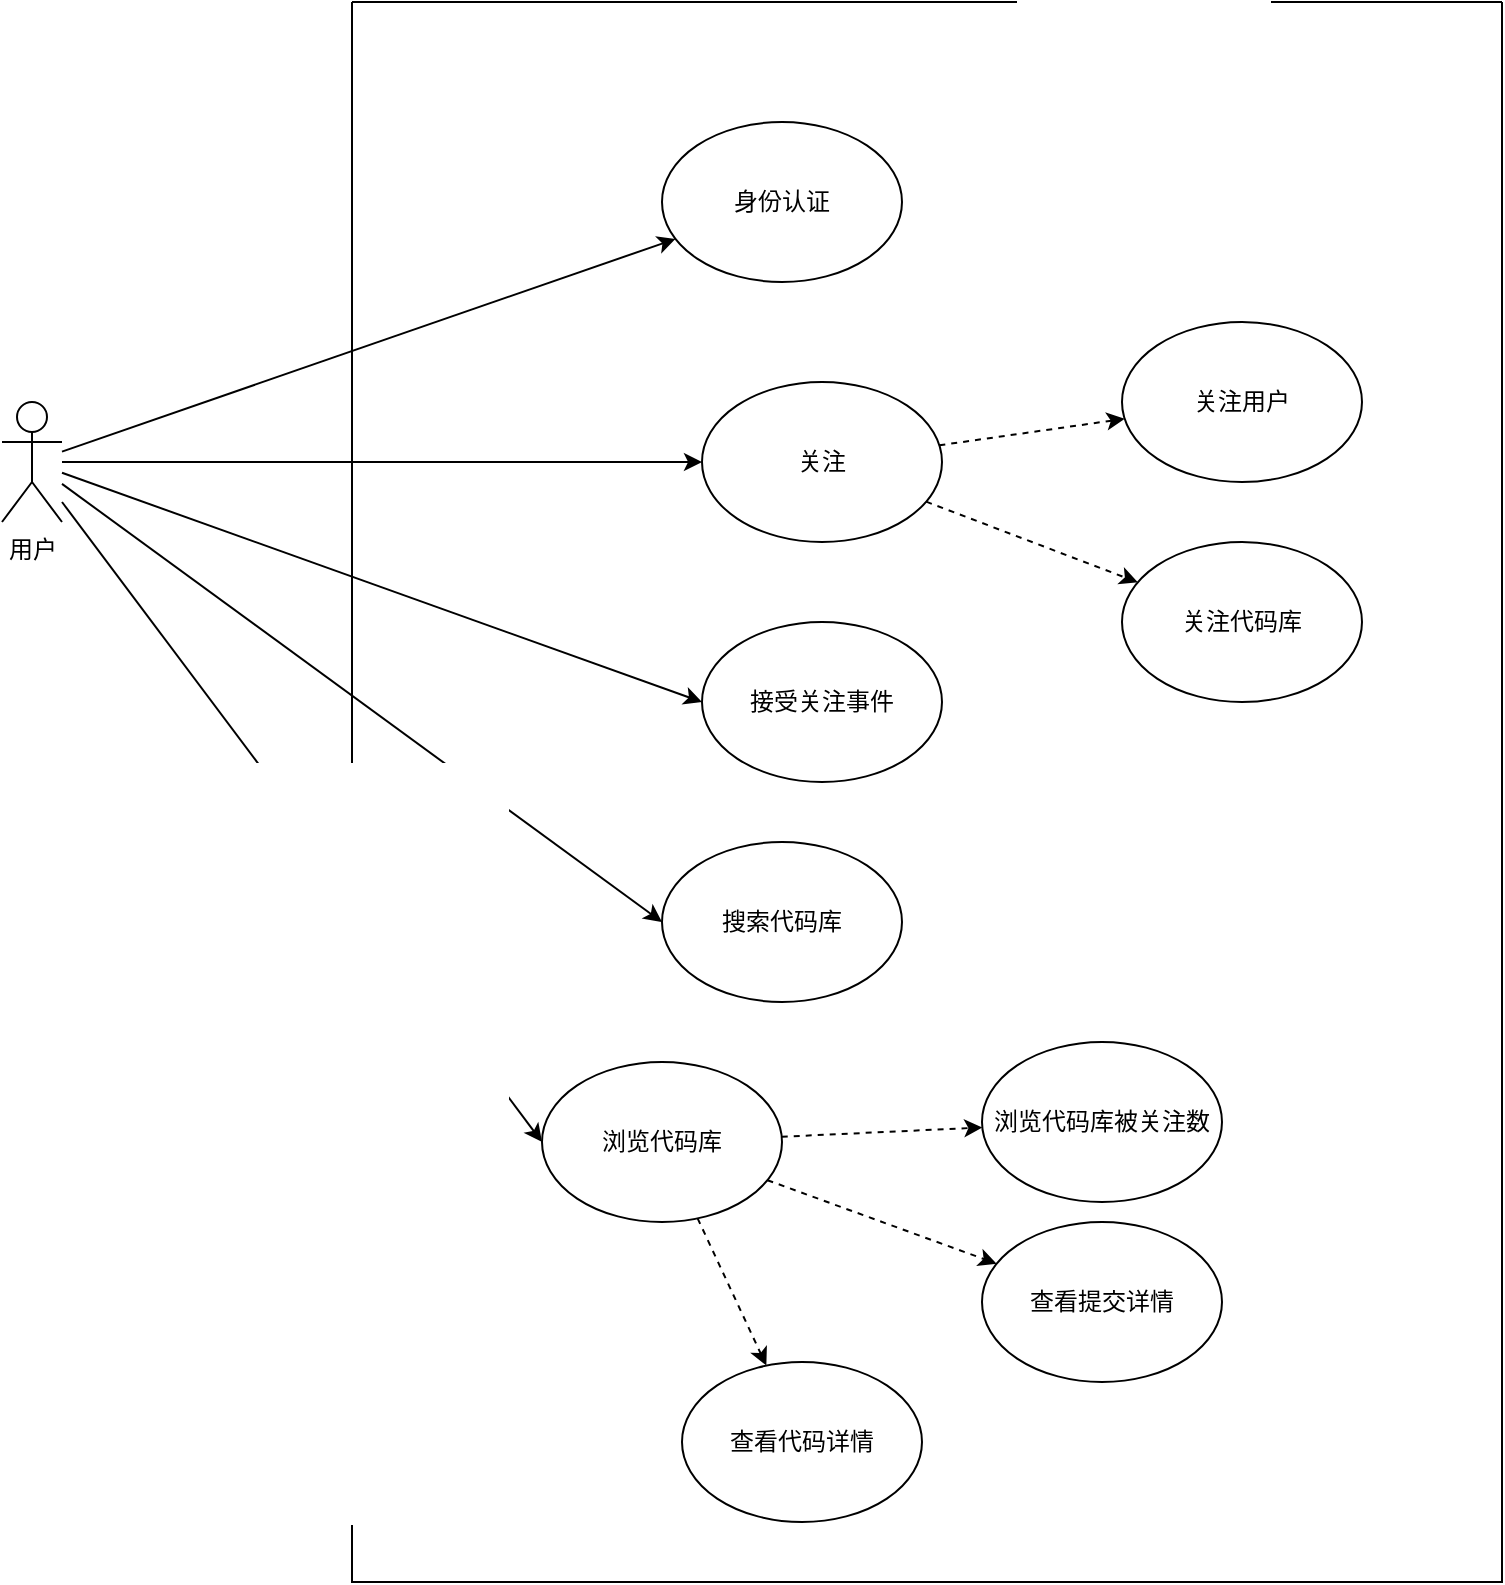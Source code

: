 <mxfile version="14.6.10" type="github">
  <diagram name="Page-1" id="e7e014a7-5840-1c2e-5031-d8a46d1fe8dd">
    <mxGraphModel dx="1038" dy="580" grid="1" gridSize="10" guides="1" tooltips="1" connect="1" arrows="1" fold="1" page="1" pageScale="1" pageWidth="1169" pageHeight="826" background="#ffffff" math="0" shadow="0">
      <root>
        <mxCell id="0" />
        <mxCell id="1" parent="0" />
        <mxCell id="kIDNEu0PLau3PF2GUEdE-64" style="edgeStyle=none;rounded=0;orthogonalLoop=1;jettySize=auto;html=1;" edge="1" parent="1" source="kIDNEu0PLau3PF2GUEdE-41" target="kIDNEu0PLau3PF2GUEdE-42">
          <mxGeometry relative="1" as="geometry" />
        </mxCell>
        <mxCell id="kIDNEu0PLau3PF2GUEdE-65" style="edgeStyle=none;rounded=0;orthogonalLoop=1;jettySize=auto;html=1;" edge="1" parent="1" source="kIDNEu0PLau3PF2GUEdE-41" target="kIDNEu0PLau3PF2GUEdE-47">
          <mxGeometry relative="1" as="geometry" />
        </mxCell>
        <mxCell id="kIDNEu0PLau3PF2GUEdE-66" style="edgeStyle=none;rounded=0;orthogonalLoop=1;jettySize=auto;html=1;entryX=0;entryY=0.5;entryDx=0;entryDy=0;" edge="1" parent="1" source="kIDNEu0PLau3PF2GUEdE-41" target="kIDNEu0PLau3PF2GUEdE-48">
          <mxGeometry relative="1" as="geometry" />
        </mxCell>
        <mxCell id="kIDNEu0PLau3PF2GUEdE-68" style="edgeStyle=none;rounded=0;orthogonalLoop=1;jettySize=auto;html=1;entryX=0;entryY=0.5;entryDx=0;entryDy=0;" edge="1" parent="1" source="kIDNEu0PLau3PF2GUEdE-41" target="kIDNEu0PLau3PF2GUEdE-56">
          <mxGeometry relative="1" as="geometry" />
        </mxCell>
        <mxCell id="kIDNEu0PLau3PF2GUEdE-69" style="edgeStyle=none;rounded=0;orthogonalLoop=1;jettySize=auto;html=1;entryX=0;entryY=0.5;entryDx=0;entryDy=0;" edge="1" parent="1" source="kIDNEu0PLau3PF2GUEdE-41" target="kIDNEu0PLau3PF2GUEdE-57">
          <mxGeometry relative="1" as="geometry" />
        </mxCell>
        <mxCell id="kIDNEu0PLau3PF2GUEdE-41" value="用户" style="shape=umlActor;verticalLabelPosition=bottom;verticalAlign=top;html=1;outlineConnect=0;" vertex="1" parent="1">
          <mxGeometry x="150" y="430" width="30" height="60" as="geometry" />
        </mxCell>
        <mxCell id="kIDNEu0PLau3PF2GUEdE-45" value="" style="swimlane;startSize=0;" vertex="1" parent="1">
          <mxGeometry x="325" y="230" width="575" height="790" as="geometry" />
        </mxCell>
        <mxCell id="kIDNEu0PLau3PF2GUEdE-53" style="rounded=0;orthogonalLoop=1;jettySize=auto;html=1;dashed=1;" edge="1" parent="kIDNEu0PLau3PF2GUEdE-45" source="kIDNEu0PLau3PF2GUEdE-47" target="kIDNEu0PLau3PF2GUEdE-49">
          <mxGeometry relative="1" as="geometry" />
        </mxCell>
        <mxCell id="kIDNEu0PLau3PF2GUEdE-55" style="edgeStyle=none;rounded=0;orthogonalLoop=1;jettySize=auto;html=1;dashed=1;" edge="1" parent="kIDNEu0PLau3PF2GUEdE-45" source="kIDNEu0PLau3PF2GUEdE-47" target="kIDNEu0PLau3PF2GUEdE-54">
          <mxGeometry relative="1" as="geometry" />
        </mxCell>
        <mxCell id="kIDNEu0PLau3PF2GUEdE-47" value="关注" style="ellipse;whiteSpace=wrap;html=1;" vertex="1" parent="kIDNEu0PLau3PF2GUEdE-45">
          <mxGeometry x="175" y="190" width="120" height="80" as="geometry" />
        </mxCell>
        <mxCell id="kIDNEu0PLau3PF2GUEdE-42" value="身份认证" style="ellipse;whiteSpace=wrap;html=1;" vertex="1" parent="kIDNEu0PLau3PF2GUEdE-45">
          <mxGeometry x="155" y="60" width="120" height="80" as="geometry" />
        </mxCell>
        <mxCell id="kIDNEu0PLau3PF2GUEdE-48" value="接受关注事件" style="ellipse;whiteSpace=wrap;html=1;" vertex="1" parent="kIDNEu0PLau3PF2GUEdE-45">
          <mxGeometry x="175" y="310" width="120" height="80" as="geometry" />
        </mxCell>
        <mxCell id="kIDNEu0PLau3PF2GUEdE-49" value="关注用户" style="ellipse;whiteSpace=wrap;html=1;" vertex="1" parent="kIDNEu0PLau3PF2GUEdE-45">
          <mxGeometry x="385" y="160" width="120" height="80" as="geometry" />
        </mxCell>
        <mxCell id="kIDNEu0PLau3PF2GUEdE-54" value="关注代码库" style="ellipse;whiteSpace=wrap;html=1;" vertex="1" parent="kIDNEu0PLau3PF2GUEdE-45">
          <mxGeometry x="385" y="270" width="120" height="80" as="geometry" />
        </mxCell>
        <mxCell id="kIDNEu0PLau3PF2GUEdE-56" value="搜索代码库" style="ellipse;whiteSpace=wrap;html=1;" vertex="1" parent="kIDNEu0PLau3PF2GUEdE-45">
          <mxGeometry x="155" y="420" width="120" height="80" as="geometry" />
        </mxCell>
        <mxCell id="kIDNEu0PLau3PF2GUEdE-61" style="edgeStyle=none;rounded=0;orthogonalLoop=1;jettySize=auto;html=1;dashed=1;" edge="1" parent="kIDNEu0PLau3PF2GUEdE-45" source="kIDNEu0PLau3PF2GUEdE-57" target="kIDNEu0PLau3PF2GUEdE-58">
          <mxGeometry relative="1" as="geometry" />
        </mxCell>
        <mxCell id="kIDNEu0PLau3PF2GUEdE-62" style="edgeStyle=none;rounded=0;orthogonalLoop=1;jettySize=auto;html=1;dashed=1;" edge="1" parent="kIDNEu0PLau3PF2GUEdE-45" source="kIDNEu0PLau3PF2GUEdE-57" target="kIDNEu0PLau3PF2GUEdE-59">
          <mxGeometry relative="1" as="geometry" />
        </mxCell>
        <mxCell id="kIDNEu0PLau3PF2GUEdE-63" style="edgeStyle=none;rounded=0;orthogonalLoop=1;jettySize=auto;html=1;dashed=1;" edge="1" parent="kIDNEu0PLau3PF2GUEdE-45" source="kIDNEu0PLau3PF2GUEdE-57" target="kIDNEu0PLau3PF2GUEdE-60">
          <mxGeometry relative="1" as="geometry" />
        </mxCell>
        <mxCell id="kIDNEu0PLau3PF2GUEdE-57" value="浏览代码库" style="ellipse;whiteSpace=wrap;html=1;" vertex="1" parent="kIDNEu0PLau3PF2GUEdE-45">
          <mxGeometry x="95" y="530" width="120" height="80" as="geometry" />
        </mxCell>
        <mxCell id="kIDNEu0PLau3PF2GUEdE-58" value="浏览代码库被关注数" style="ellipse;whiteSpace=wrap;html=1;" vertex="1" parent="kIDNEu0PLau3PF2GUEdE-45">
          <mxGeometry x="315" y="520" width="120" height="80" as="geometry" />
        </mxCell>
        <mxCell id="kIDNEu0PLau3PF2GUEdE-59" value="查看提交详情" style="ellipse;whiteSpace=wrap;html=1;" vertex="1" parent="kIDNEu0PLau3PF2GUEdE-45">
          <mxGeometry x="315" y="610" width="120" height="80" as="geometry" />
        </mxCell>
        <mxCell id="kIDNEu0PLau3PF2GUEdE-60" value="查看代码详情" style="ellipse;whiteSpace=wrap;html=1;" vertex="1" parent="kIDNEu0PLau3PF2GUEdE-45">
          <mxGeometry x="165" y="680" width="120" height="80" as="geometry" />
        </mxCell>
      </root>
    </mxGraphModel>
  </diagram>
</mxfile>
